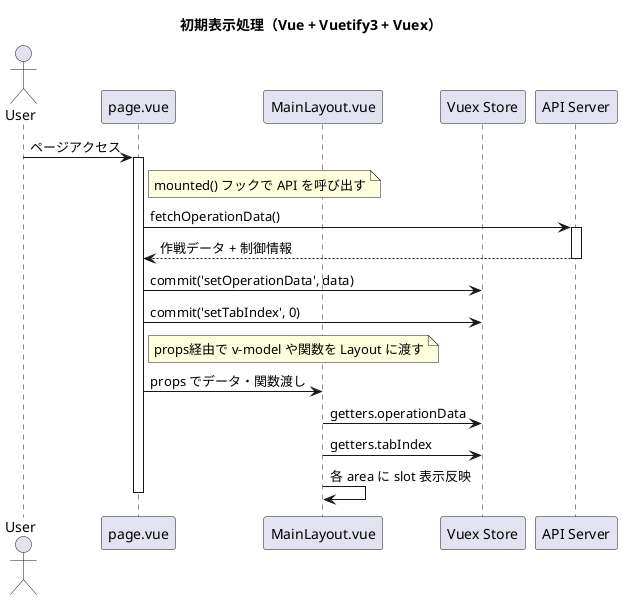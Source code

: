 @startuml 初期表示
title 初期表示処理（Vue + Vuetify3 + Vuex）

actor User
participant "page.vue" as Page
participant "MainLayout.vue" as Layout
participant "Vuex Store" as Store
participant "API Server" as API

User -> Page : ページアクセス
activate Page

note right of Page
  mounted() フックで API を呼び出す
end note

Page -> API : fetchOperationData()
activate API
API --> Page : 作戦データ + 制御情報
deactivate API

Page -> Store : commit('setOperationData', data)
Page -> Store : commit('setTabIndex', 0)

note right of Page
  props経由で v-model や関数を Layout に渡す
end note

Page -> Layout : props でデータ・関数渡し

Layout -> Store : getters.operationData
Layout -> Store : getters.tabIndex

Layout -> Layout : 各 area に slot 表示反映
deactivate Page
@enduml
